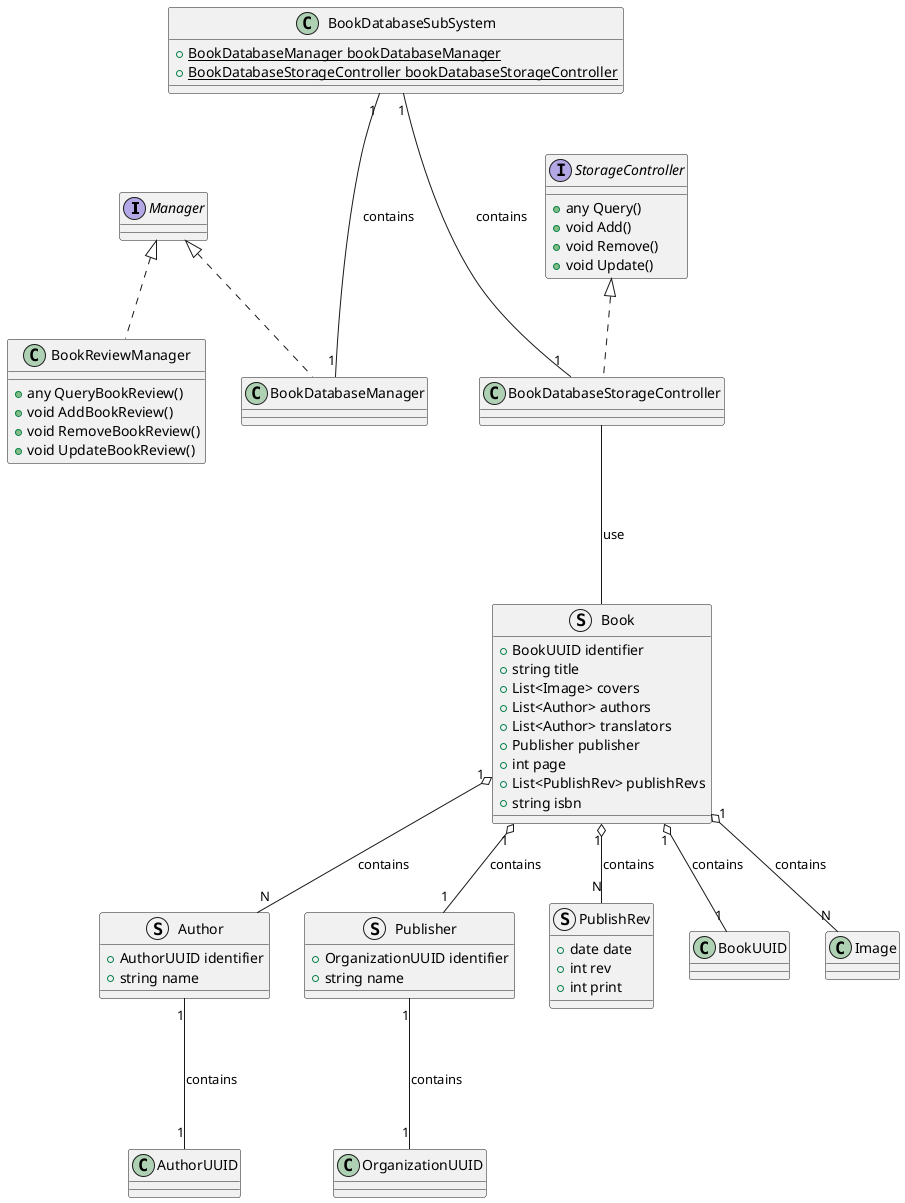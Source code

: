 @startuml
Interface Manager
Interface StorageController {
    + any Query()
    + void Add()
    + void Remove()
    + void Update()
}

class BookReviewManager implements Manager {
    + any QueryBookReview()
    + void AddBookReview()
    + void RemoveBookReview()
    + void UpdateBookReview()
}

struct Author {
    + AuthorUUID identifier
    + string name
}
Author "1" --- "1" AuthorUUID : contains

struct Publisher {
    + OrganizationUUID identifier
    + string name
}
Publisher "1" --- "1" OrganizationUUID : contains

struct PublishRev {
    + date date
    + int rev
    + int print
}

struct Book {
    + BookUUID identifier
    + string title
    + List<Image> covers
    + List<Author> authors
    + List<Author> translators
    + Publisher publisher
    + int page
    + List<PublishRev> publishRevs
    + string isbn
}
Book "1" o-- "1" BookUUID : contains
Book "1" o-- "N" Image : contains
Book "1" o-- "N" Author : contains
Book "1" o-- "1" Publisher : contains
Book "1" o-- "N" PublishRev : contains

' BookDatabaseSubSystem

class BookDatabaseManager implements Manager {}

class BookDatabaseStorageController implements StorageController {}
BookDatabaseStorageController --- Book : use

class BookDatabaseSubSystem {
    + {static} BookDatabaseManager bookDatabaseManager
    + {static} BookDatabaseStorageController bookDatabaseStorageController
}

BookDatabaseSubSystem "1" --- "1" BookDatabaseManager : contains
BookDatabaseSubSystem "1" --- "1" BookDatabaseStorageController : contains

@enduml
